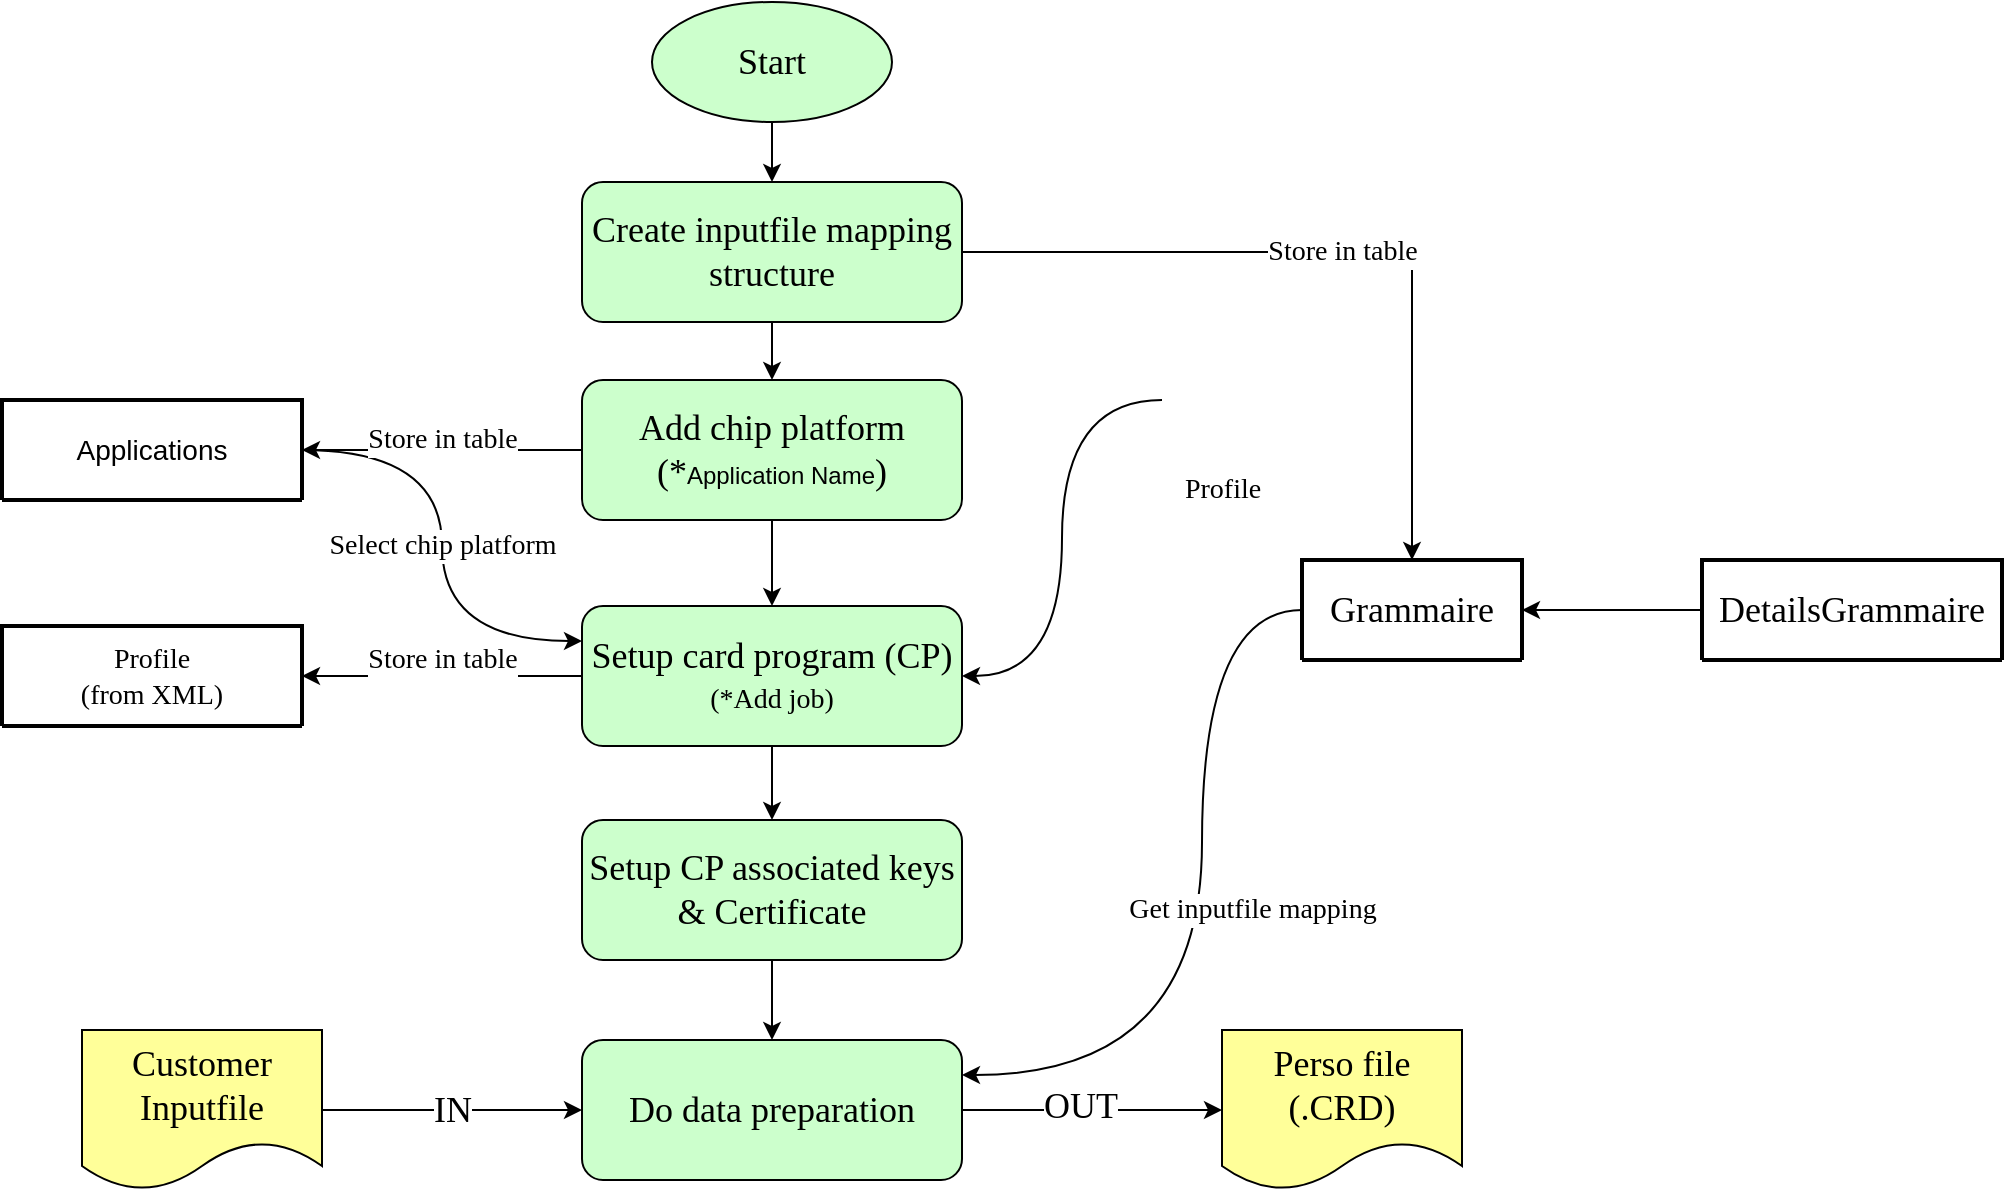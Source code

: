 <mxfile version="22.1.12" type="github">
  <diagram name="หน้า-1" id="-kFRJJxX4Sv2SK23weq9">
    <mxGraphModel dx="2117" dy="1727" grid="1" gridSize="10" guides="1" tooltips="1" connect="1" arrows="1" fold="1" page="1" pageScale="1" pageWidth="827" pageHeight="1169" math="0" shadow="0">
      <root>
        <mxCell id="0" />
        <mxCell id="1" parent="0" />
        <mxCell id="xeMIyk6oKUi8xe8yKl_S-9" value="&lt;font style=&quot;font-size: 14px;&quot; face=&quot;Garamond&quot;&gt;Store in table&lt;/font&gt;" style="edgeStyle=orthogonalEdgeStyle;rounded=0;orthogonalLoop=1;jettySize=auto;html=1;entryX=0.5;entryY=0;entryDx=0;entryDy=0;" edge="1" parent="1" source="xeMIyk6oKUi8xe8yKl_S-1" target="xeMIyk6oKUi8xe8yKl_S-3">
          <mxGeometry relative="1" as="geometry" />
        </mxCell>
        <mxCell id="xeMIyk6oKUi8xe8yKl_S-51" value="" style="edgeStyle=orthogonalEdgeStyle;rounded=0;orthogonalLoop=1;jettySize=auto;html=1;" edge="1" parent="1" source="xeMIyk6oKUi8xe8yKl_S-1" target="xeMIyk6oKUi8xe8yKl_S-47">
          <mxGeometry relative="1" as="geometry" />
        </mxCell>
        <mxCell id="xeMIyk6oKUi8xe8yKl_S-1" value="&lt;font face=&quot;Garamond&quot; style=&quot;font-size: 18px;&quot;&gt;Create inputfile mapping structure&lt;/font&gt;" style="rounded=1;whiteSpace=wrap;html=1;fillColor=#CCFFCC;" vertex="1" parent="1">
          <mxGeometry x="140" y="-59" width="190" height="70" as="geometry" />
        </mxCell>
        <mxCell id="xeMIyk6oKUi8xe8yKl_S-31" style="edgeStyle=orthogonalEdgeStyle;rounded=0;orthogonalLoop=1;jettySize=auto;html=1;exitX=0;exitY=0.5;exitDx=0;exitDy=0;entryX=1;entryY=0.25;entryDx=0;entryDy=0;curved=1;" edge="1" parent="1" source="xeMIyk6oKUi8xe8yKl_S-3" target="xeMIyk6oKUi8xe8yKl_S-22">
          <mxGeometry relative="1" as="geometry">
            <Array as="points">
              <mxPoint x="450" y="155" />
              <mxPoint x="450" y="388" />
            </Array>
          </mxGeometry>
        </mxCell>
        <mxCell id="xeMIyk6oKUi8xe8yKl_S-34" value="&lt;font face=&quot;Garamond&quot; style=&quot;font-size: 14px;&quot;&gt;Get inputfile mapping&lt;/font&gt;" style="edgeLabel;html=1;align=center;verticalAlign=middle;resizable=0;points=[];" vertex="1" connectable="0" parent="xeMIyk6oKUi8xe8yKl_S-31">
          <mxGeometry x="-0.394" y="13" relative="1" as="geometry">
            <mxPoint x="12" y="78" as="offset" />
          </mxGeometry>
        </mxCell>
        <mxCell id="xeMIyk6oKUi8xe8yKl_S-3" value="&lt;font style=&quot;font-size: 18px;&quot; face=&quot;Garamond&quot;&gt;Grammaire&lt;/font&gt;" style="swimlane;childLayout=stackLayout;horizontal=1;startSize=50;horizontalStack=0;rounded=1;fontSize=14;fontStyle=0;strokeWidth=2;resizeParent=0;resizeLast=1;shadow=0;dashed=0;align=center;arcSize=4;whiteSpace=wrap;html=1;" vertex="1" collapsed="1" parent="1">
          <mxGeometry x="500" y="130" width="110" height="50" as="geometry">
            <mxRectangle x="480" y="130" width="160" height="120" as="alternateBounds" />
          </mxGeometry>
        </mxCell>
        <mxCell id="xeMIyk6oKUi8xe8yKl_S-4" value="+Attribute1&#xa;+Attribute2&#xa;+Attribute3" style="align=left;strokeColor=none;fillColor=none;spacingLeft=4;fontSize=12;verticalAlign=top;resizable=0;rotatable=0;part=1;html=1;" vertex="1" parent="xeMIyk6oKUi8xe8yKl_S-3">
          <mxGeometry y="50" width="160" height="70" as="geometry" />
        </mxCell>
        <mxCell id="xeMIyk6oKUi8xe8yKl_S-30" style="edgeStyle=orthogonalEdgeStyle;rounded=0;orthogonalLoop=1;jettySize=auto;html=1;entryX=1;entryY=0.5;entryDx=0;entryDy=0;" edge="1" parent="1" source="xeMIyk6oKUi8xe8yKl_S-6" target="xeMIyk6oKUi8xe8yKl_S-3">
          <mxGeometry relative="1" as="geometry" />
        </mxCell>
        <mxCell id="xeMIyk6oKUi8xe8yKl_S-6" value="&lt;font style=&quot;font-size: 18px;&quot; face=&quot;Garamond&quot;&gt;DetailsGrammaire&lt;/font&gt;" style="swimlane;childLayout=stackLayout;horizontal=1;startSize=50;horizontalStack=0;rounded=1;fontSize=14;fontStyle=0;strokeWidth=2;resizeParent=0;resizeLast=1;shadow=0;dashed=0;align=center;arcSize=4;whiteSpace=wrap;html=1;" vertex="1" collapsed="1" parent="1">
          <mxGeometry x="700" y="130" width="150" height="50" as="geometry">
            <mxRectangle x="770" y="200" width="160" height="120" as="alternateBounds" />
          </mxGeometry>
        </mxCell>
        <mxCell id="xeMIyk6oKUi8xe8yKl_S-7" value="+Attribute1&#xa;+Attribute2&#xa;+Attribute3" style="align=left;strokeColor=none;fillColor=none;spacingLeft=4;fontSize=12;verticalAlign=top;resizable=0;rotatable=0;part=1;html=1;" vertex="1" parent="xeMIyk6oKUi8xe8yKl_S-6">
          <mxGeometry y="50" width="160" height="70" as="geometry" />
        </mxCell>
        <mxCell id="xeMIyk6oKUi8xe8yKl_S-19" value="" style="edgeStyle=orthogonalEdgeStyle;rounded=0;orthogonalLoop=1;jettySize=auto;html=1;" edge="1" parent="1" source="xeMIyk6oKUi8xe8yKl_S-14" target="xeMIyk6oKUi8xe8yKl_S-18">
          <mxGeometry relative="1" as="geometry" />
        </mxCell>
        <mxCell id="xeMIyk6oKUi8xe8yKl_S-42" style="edgeStyle=orthogonalEdgeStyle;rounded=0;orthogonalLoop=1;jettySize=auto;html=1;entryX=1;entryY=0.5;entryDx=0;entryDy=0;curved=1;" edge="1" parent="1" source="xeMIyk6oKUi8xe8yKl_S-14" target="xeMIyk6oKUi8xe8yKl_S-39">
          <mxGeometry relative="1" as="geometry" />
        </mxCell>
        <mxCell id="xeMIyk6oKUi8xe8yKl_S-43" value="&lt;font style=&quot;font-size: 14px;&quot; face=&quot;Garamond&quot;&gt;Store in table&lt;/font&gt;" style="edgeLabel;html=1;align=center;verticalAlign=middle;resizable=0;points=[];" vertex="1" connectable="0" parent="xeMIyk6oKUi8xe8yKl_S-42">
          <mxGeometry x="-0.002" y="3" relative="1" as="geometry">
            <mxPoint y="-11" as="offset" />
          </mxGeometry>
        </mxCell>
        <mxCell id="xeMIyk6oKUi8xe8yKl_S-14" value="&lt;div&gt;&lt;font face=&quot;Garamond&quot; style=&quot;font-size: 18px;&quot;&gt;Setup card program (CP)&lt;/font&gt;&lt;/div&gt;&lt;div&gt;&lt;font style=&quot;font-size: 14px;&quot; face=&quot;Garamond&quot;&gt;(*Add job)&lt;/font&gt;&lt;font size=&quot;3&quot; face=&quot;Garamond&quot;&gt;&lt;br&gt;&lt;/font&gt;&lt;/div&gt;" style="rounded=1;whiteSpace=wrap;html=1;fillColor=#CCFFCC;" vertex="1" parent="1">
          <mxGeometry x="140" y="153" width="190" height="70" as="geometry" />
        </mxCell>
        <mxCell id="xeMIyk6oKUi8xe8yKl_S-17" value="" style="edgeStyle=orthogonalEdgeStyle;rounded=0;orthogonalLoop=1;jettySize=auto;html=1;" edge="1" parent="1" source="xeMIyk6oKUi8xe8yKl_S-16" target="xeMIyk6oKUi8xe8yKl_S-1">
          <mxGeometry relative="1" as="geometry" />
        </mxCell>
        <mxCell id="xeMIyk6oKUi8xe8yKl_S-16" value="&lt;font style=&quot;font-size: 18px;&quot; face=&quot;Garamond&quot;&gt;Start&lt;/font&gt;" style="ellipse;whiteSpace=wrap;html=1;fillColor=#CCFFCC;" vertex="1" parent="1">
          <mxGeometry x="175" y="-149" width="120" height="60" as="geometry" />
        </mxCell>
        <mxCell id="xeMIyk6oKUi8xe8yKl_S-23" value="" style="edgeStyle=orthogonalEdgeStyle;rounded=0;orthogonalLoop=1;jettySize=auto;html=1;" edge="1" parent="1" source="xeMIyk6oKUi8xe8yKl_S-18" target="xeMIyk6oKUi8xe8yKl_S-22">
          <mxGeometry relative="1" as="geometry" />
        </mxCell>
        <mxCell id="xeMIyk6oKUi8xe8yKl_S-18" value="&lt;font style=&quot;font-size: 18px;&quot; face=&quot;Garamond&quot;&gt;Setup CP associated keys &amp;amp; Certificate&lt;br&gt;&lt;/font&gt;" style="rounded=1;whiteSpace=wrap;html=1;fillColor=#CCFFCC;" vertex="1" parent="1">
          <mxGeometry x="140" y="260" width="190" height="70" as="geometry" />
        </mxCell>
        <mxCell id="xeMIyk6oKUi8xe8yKl_S-28" value="" style="edgeStyle=orthogonalEdgeStyle;rounded=0;orthogonalLoop=1;jettySize=auto;html=1;" edge="1" parent="1" source="xeMIyk6oKUi8xe8yKl_S-22" target="xeMIyk6oKUi8xe8yKl_S-26">
          <mxGeometry relative="1" as="geometry" />
        </mxCell>
        <mxCell id="xeMIyk6oKUi8xe8yKl_S-29" value="&lt;font style=&quot;font-size: 18px;&quot; face=&quot;Garamond&quot;&gt;OUT&lt;/font&gt;" style="edgeLabel;html=1;align=center;verticalAlign=middle;resizable=0;points=[];" vertex="1" connectable="0" parent="xeMIyk6oKUi8xe8yKl_S-28">
          <mxGeometry x="-0.089" y="2" relative="1" as="geometry">
            <mxPoint as="offset" />
          </mxGeometry>
        </mxCell>
        <mxCell id="xeMIyk6oKUi8xe8yKl_S-22" value="&lt;font style=&quot;font-size: 18px;&quot; face=&quot;Garamond&quot;&gt;Do data preparation&lt;br&gt;&lt;/font&gt;" style="rounded=1;whiteSpace=wrap;html=1;fillColor=#CCFFCC;" vertex="1" parent="1">
          <mxGeometry x="140" y="370" width="190" height="70" as="geometry" />
        </mxCell>
        <mxCell id="xeMIyk6oKUi8xe8yKl_S-25" value="&lt;font face=&quot;Garamond&quot; style=&quot;font-size: 18px;&quot;&gt;IN&lt;/font&gt;" style="edgeStyle=orthogonalEdgeStyle;rounded=0;orthogonalLoop=1;jettySize=auto;html=1;" edge="1" parent="1" source="xeMIyk6oKUi8xe8yKl_S-24" target="xeMIyk6oKUi8xe8yKl_S-22">
          <mxGeometry relative="1" as="geometry" />
        </mxCell>
        <mxCell id="xeMIyk6oKUi8xe8yKl_S-24" value="&lt;font style=&quot;font-size: 18px;&quot; face=&quot;Garamond&quot;&gt;Customer Inputfile&lt;/font&gt;" style="shape=document;whiteSpace=wrap;html=1;boundedLbl=1;fillColor=#FFFF99;" vertex="1" parent="1">
          <mxGeometry x="-110" y="365" width="120" height="80" as="geometry" />
        </mxCell>
        <mxCell id="xeMIyk6oKUi8xe8yKl_S-26" value="&lt;div&gt;&lt;font style=&quot;font-size: 18px;&quot; face=&quot;Garamond&quot;&gt;Perso file&lt;/font&gt;&lt;/div&gt;&lt;div&gt;&lt;font style=&quot;font-size: 18px;&quot; face=&quot;Garamond&quot;&gt;(.CRD)&lt;br&gt;&lt;/font&gt;&lt;/div&gt;" style="shape=document;whiteSpace=wrap;html=1;boundedLbl=1;fillColor=#FFFF99;" vertex="1" parent="1">
          <mxGeometry x="460" y="365" width="120" height="80" as="geometry" />
        </mxCell>
        <mxCell id="xeMIyk6oKUi8xe8yKl_S-38" style="edgeStyle=orthogonalEdgeStyle;rounded=0;orthogonalLoop=1;jettySize=auto;html=1;curved=1;entryX=1;entryY=0.5;entryDx=0;entryDy=0;" edge="1" parent="1" source="xeMIyk6oKUi8xe8yKl_S-37" target="xeMIyk6oKUi8xe8yKl_S-14">
          <mxGeometry relative="1" as="geometry" />
        </mxCell>
        <mxCell id="xeMIyk6oKUi8xe8yKl_S-37" value="&lt;font face=&quot;Garamond&quot; style=&quot;font-size: 14px;&quot;&gt;Profile&lt;/font&gt;" style="shape=image;html=1;verticalAlign=top;verticalLabelPosition=bottom;labelBackgroundColor=#ffffff;imageAspect=0;aspect=fixed;image=https://cdn1.iconfinder.com/data/icons/hawcons/32/699182-icon-102-document-file-xml-128.png" vertex="1" parent="1">
          <mxGeometry x="430" y="20" width="60" height="60" as="geometry" />
        </mxCell>
        <mxCell id="xeMIyk6oKUi8xe8yKl_S-39" value="&lt;div&gt;&lt;font face=&quot;Garamond&quot;&gt;Profile&lt;/font&gt;&lt;/div&gt;&lt;div&gt;&lt;font face=&quot;Garamond&quot;&gt;(from XML)&lt;br&gt;&lt;/font&gt;&lt;/div&gt;" style="swimlane;childLayout=stackLayout;horizontal=1;startSize=50;horizontalStack=0;rounded=1;fontSize=14;fontStyle=0;strokeWidth=2;resizeParent=0;resizeLast=1;shadow=0;dashed=0;align=center;arcSize=4;whiteSpace=wrap;html=1;" vertex="1" collapsed="1" parent="1">
          <mxGeometry x="-150" y="163" width="150" height="50" as="geometry">
            <mxRectangle x="700" y="260" width="160" height="120" as="alternateBounds" />
          </mxGeometry>
        </mxCell>
        <mxCell id="xeMIyk6oKUi8xe8yKl_S-40" value="+Attribute1&#xa;+Attribute2&#xa;+Attribute3" style="align=left;strokeColor=none;fillColor=none;spacingLeft=4;fontSize=12;verticalAlign=top;resizable=0;rotatable=0;part=1;html=1;" vertex="1" parent="xeMIyk6oKUi8xe8yKl_S-39">
          <mxGeometry y="50" width="160" height="70" as="geometry" />
        </mxCell>
        <mxCell id="xeMIyk6oKUi8xe8yKl_S-54" value="&lt;font face=&quot;Garamond&quot; style=&quot;font-size: 14px;&quot;&gt;Select chip platform&lt;/font&gt;" style="edgeStyle=orthogonalEdgeStyle;rounded=0;orthogonalLoop=1;jettySize=auto;html=1;entryX=0;entryY=0.25;entryDx=0;entryDy=0;curved=1;" edge="1" parent="1" source="xeMIyk6oKUi8xe8yKl_S-44" target="xeMIyk6oKUi8xe8yKl_S-14">
          <mxGeometry relative="1" as="geometry" />
        </mxCell>
        <mxCell id="xeMIyk6oKUi8xe8yKl_S-44" value="Applications" style="swimlane;childLayout=stackLayout;horizontal=1;startSize=50;horizontalStack=0;rounded=1;fontSize=14;fontStyle=0;strokeWidth=2;resizeParent=0;resizeLast=1;shadow=0;dashed=0;align=center;arcSize=4;whiteSpace=wrap;html=1;" vertex="1" collapsed="1" parent="1">
          <mxGeometry x="-150" y="50" width="150" height="50" as="geometry">
            <mxRectangle x="700" y="260" width="160" height="120" as="alternateBounds" />
          </mxGeometry>
        </mxCell>
        <mxCell id="xeMIyk6oKUi8xe8yKl_S-45" value="+Attribute1&#xa;+Attribute2&#xa;+Attribute3" style="align=left;strokeColor=none;fillColor=none;spacingLeft=4;fontSize=12;verticalAlign=top;resizable=0;rotatable=0;part=1;html=1;" vertex="1" parent="xeMIyk6oKUi8xe8yKl_S-44">
          <mxGeometry y="50" width="160" height="70" as="geometry" />
        </mxCell>
        <mxCell id="xeMIyk6oKUi8xe8yKl_S-49" style="edgeStyle=orthogonalEdgeStyle;rounded=0;orthogonalLoop=1;jettySize=auto;html=1;entryX=1;entryY=0.5;entryDx=0;entryDy=0;curved=1;exitX=0;exitY=0.5;exitDx=0;exitDy=0;" edge="1" parent="1" source="xeMIyk6oKUi8xe8yKl_S-47" target="xeMIyk6oKUi8xe8yKl_S-44">
          <mxGeometry relative="1" as="geometry" />
        </mxCell>
        <mxCell id="xeMIyk6oKUi8xe8yKl_S-50" value="&lt;font style=&quot;font-size: 14px;&quot; face=&quot;Garamond&quot;&gt;Store in table&lt;/font&gt;" style="edgeLabel;html=1;align=center;verticalAlign=middle;resizable=0;points=[];" vertex="1" connectable="0" parent="xeMIyk6oKUi8xe8yKl_S-49">
          <mxGeometry x="0.118" y="-28" relative="1" as="geometry">
            <mxPoint x="8" y="23" as="offset" />
          </mxGeometry>
        </mxCell>
        <mxCell id="xeMIyk6oKUi8xe8yKl_S-52" value="" style="edgeStyle=orthogonalEdgeStyle;rounded=0;orthogonalLoop=1;jettySize=auto;html=1;" edge="1" parent="1" source="xeMIyk6oKUi8xe8yKl_S-47" target="xeMIyk6oKUi8xe8yKl_S-14">
          <mxGeometry relative="1" as="geometry" />
        </mxCell>
        <mxCell id="xeMIyk6oKUi8xe8yKl_S-47" value="&lt;div&gt;&lt;font style=&quot;font-size: 18px;&quot; face=&quot;Garamond&quot;&gt;Add chip platform&lt;/font&gt;&lt;/div&gt;&lt;div&gt;&lt;font style=&quot;font-size: 18px;&quot; face=&quot;Garamond&quot;&gt;(*&lt;/font&gt;Application Name&lt;font style=&quot;font-size: 18px;&quot; face=&quot;Garamond&quot;&gt;)&lt;br&gt;&lt;/font&gt;&lt;/div&gt;" style="rounded=1;whiteSpace=wrap;html=1;fillColor=#CCFFCC;" vertex="1" parent="1">
          <mxGeometry x="140" y="40" width="190" height="70" as="geometry" />
        </mxCell>
      </root>
    </mxGraphModel>
  </diagram>
</mxfile>

